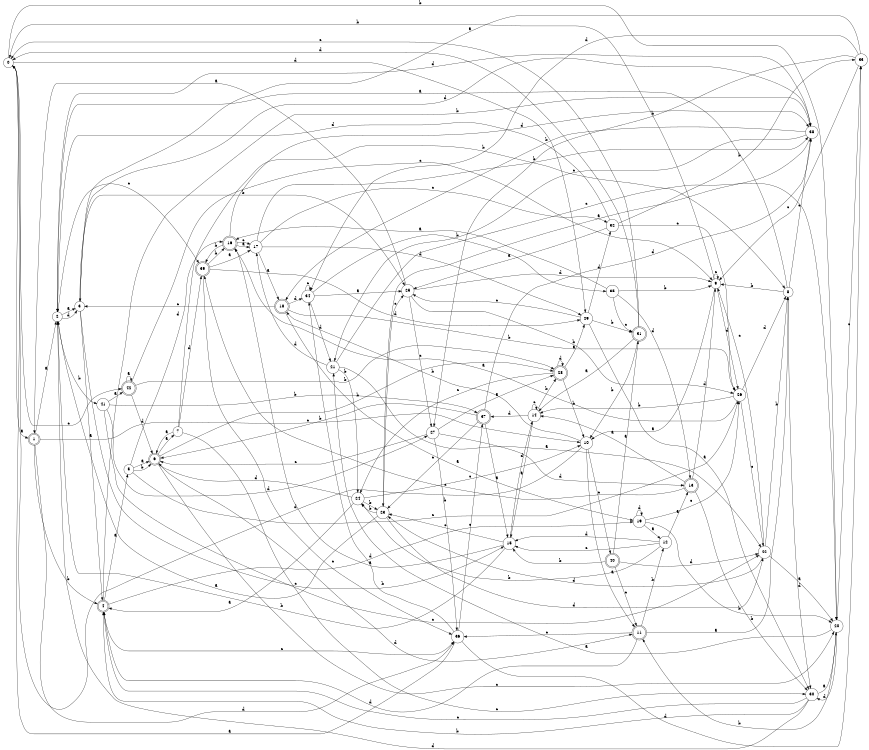 digraph n35_7 {
__start0 [label="" shape="none"];

rankdir=LR;
size="8,5";

s0 [style="filled", color="black", fillcolor="white" shape="circle", label="0"];
s1 [style="rounded,filled", color="black", fillcolor="white" shape="doublecircle", label="1"];
s2 [style="filled", color="black", fillcolor="white" shape="circle", label="2"];
s3 [style="filled", color="black", fillcolor="white" shape="circle", label="3"];
s4 [style="rounded,filled", color="black", fillcolor="white" shape="doublecircle", label="4"];
s5 [style="filled", color="black", fillcolor="white" shape="circle", label="5"];
s6 [style="rounded,filled", color="black", fillcolor="white" shape="doublecircle", label="6"];
s7 [style="filled", color="black", fillcolor="white" shape="circle", label="7"];
s8 [style="filled", color="black", fillcolor="white" shape="circle", label="8"];
s9 [style="filled", color="black", fillcolor="white" shape="circle", label="9"];
s10 [style="filled", color="black", fillcolor="white" shape="circle", label="10"];
s11 [style="rounded,filled", color="black", fillcolor="white" shape="doublecircle", label="11"];
s12 [style="filled", color="black", fillcolor="white" shape="circle", label="12"];
s13 [style="rounded,filled", color="black", fillcolor="white" shape="doublecircle", label="13"];
s14 [style="filled", color="black", fillcolor="white" shape="circle", label="14"];
s15 [style="filled", color="black", fillcolor="white" shape="circle", label="15"];
s16 [style="rounded,filled", color="black", fillcolor="white" shape="doublecircle", label="16"];
s17 [style="filled", color="black", fillcolor="white" shape="circle", label="17"];
s18 [style="rounded,filled", color="black", fillcolor="white" shape="doublecircle", label="18"];
s19 [style="filled", color="black", fillcolor="white" shape="circle", label="19"];
s20 [style="filled", color="black", fillcolor="white" shape="circle", label="20"];
s21 [style="filled", color="black", fillcolor="white" shape="circle", label="21"];
s22 [style="filled", color="black", fillcolor="white" shape="circle", label="22"];
s23 [style="filled", color="black", fillcolor="white" shape="circle", label="23"];
s24 [style="filled", color="black", fillcolor="white" shape="circle", label="24"];
s25 [style="filled", color="black", fillcolor="white" shape="circle", label="25"];
s26 [style="filled", color="black", fillcolor="white" shape="circle", label="26"];
s27 [style="filled", color="black", fillcolor="white" shape="circle", label="27"];
s28 [style="rounded,filled", color="black", fillcolor="white" shape="doublecircle", label="28"];
s29 [style="filled", color="black", fillcolor="white" shape="circle", label="29"];
s30 [style="filled", color="black", fillcolor="white" shape="circle", label="30"];
s31 [style="rounded,filled", color="black", fillcolor="white" shape="doublecircle", label="31"];
s32 [style="filled", color="black", fillcolor="white" shape="circle", label="32"];
s33 [style="filled", color="black", fillcolor="white" shape="circle", label="33"];
s34 [style="filled", color="black", fillcolor="white" shape="circle", label="34"];
s35 [style="filled", color="black", fillcolor="white" shape="circle", label="35"];
s36 [style="filled", color="black", fillcolor="white" shape="circle", label="36"];
s37 [style="rounded,filled", color="black", fillcolor="white" shape="doublecircle", label="37"];
s38 [style="filled", color="black", fillcolor="white" shape="circle", label="38"];
s39 [style="rounded,filled", color="black", fillcolor="white" shape="doublecircle", label="39"];
s40 [style="rounded,filled", color="black", fillcolor="white" shape="doublecircle", label="40"];
s41 [style="filled", color="black", fillcolor="white" shape="circle", label="41"];
s42 [style="rounded,filled", color="black", fillcolor="white" shape="doublecircle", label="42"];
s0 -> s1 [label="a"];
s0 -> s20 [label="b"];
s0 -> s42 [label="c"];
s0 -> s29 [label="d"];
s1 -> s2 [label="a"];
s1 -> s4 [label="b"];
s1 -> s10 [label="c"];
s1 -> s36 [label="d"];
s2 -> s3 [label="a"];
s2 -> s41 [label="b"];
s2 -> s39 [label="c"];
s2 -> s3 [label="d"];
s3 -> s4 [label="a"];
s3 -> s25 [label="b"];
s3 -> s15 [label="c"];
s3 -> s38 [label="d"];
s4 -> s5 [label="a"];
s4 -> s38 [label="b"];
s4 -> s36 [label="c"];
s4 -> s19 [label="d"];
s5 -> s6 [label="a"];
s5 -> s6 [label="b"];
s5 -> s26 [label="c"];
s5 -> s16 [label="d"];
s6 -> s7 [label="a"];
s6 -> s28 [label="b"];
s6 -> s20 [label="c"];
s6 -> s11 [label="d"];
s7 -> s6 [label="a"];
s7 -> s8 [label="b"];
s7 -> s30 [label="c"];
s7 -> s39 [label="d"];
s8 -> s2 [label="a"];
s8 -> s9 [label="b"];
s8 -> s38 [label="c"];
s8 -> s30 [label="d"];
s9 -> s10 [label="a"];
s9 -> s0 [label="b"];
s9 -> s9 [label="c"];
s9 -> s26 [label="d"];
s10 -> s11 [label="a"];
s10 -> s18 [label="b"];
s10 -> s40 [label="c"];
s10 -> s0 [label="d"];
s11 -> s8 [label="a"];
s11 -> s12 [label="b"];
s11 -> s36 [label="c"];
s11 -> s4 [label="d"];
s12 -> s13 [label="a"];
s12 -> s24 [label="b"];
s12 -> s15 [label="c"];
s12 -> s15 [label="d"];
s13 -> s14 [label="a"];
s13 -> s30 [label="b"];
s13 -> s39 [label="c"];
s13 -> s9 [label="d"];
s14 -> s15 [label="a"];
s14 -> s28 [label="b"];
s14 -> s14 [label="c"];
s14 -> s37 [label="d"];
s15 -> s16 [label="a"];
s15 -> s2 [label="b"];
s15 -> s23 [label="c"];
s15 -> s14 [label="d"];
s16 -> s17 [label="a"];
s16 -> s39 [label="b"];
s16 -> s17 [label="c"];
s16 -> s38 [label="d"];
s17 -> s18 [label="a"];
s17 -> s38 [label="b"];
s17 -> s32 [label="c"];
s17 -> s29 [label="d"];
s18 -> s19 [label="a"];
s18 -> s26 [label="b"];
s18 -> s3 [label="c"];
s18 -> s34 [label="d"];
s19 -> s12 [label="a"];
s19 -> s20 [label="b"];
s19 -> s26 [label="c"];
s19 -> s19 [label="d"];
s20 -> s21 [label="a"];
s20 -> s11 [label="b"];
s20 -> s33 [label="c"];
s20 -> s30 [label="d"];
s21 -> s22 [label="a"];
s21 -> s24 [label="b"];
s21 -> s20 [label="c"];
s21 -> s17 [label="d"];
s22 -> s20 [label="a"];
s22 -> s8 [label="b"];
s22 -> s9 [label="c"];
s22 -> s23 [label="d"];
s23 -> s2 [label="a"];
s23 -> s24 [label="b"];
s23 -> s25 [label="c"];
s23 -> s22 [label="d"];
s24 -> s4 [label="a"];
s24 -> s23 [label="b"];
s24 -> s10 [label="c"];
s24 -> s6 [label="d"];
s25 -> s1 [label="a"];
s25 -> s26 [label="b"];
s25 -> s27 [label="c"];
s25 -> s9 [label="d"];
s26 -> s16 [label="a"];
s26 -> s14 [label="b"];
s26 -> s22 [label="c"];
s26 -> s8 [label="d"];
s27 -> s28 [label="a"];
s27 -> s36 [label="b"];
s27 -> s6 [label="c"];
s27 -> s13 [label="d"];
s28 -> s29 [label="a"];
s28 -> s10 [label="b"];
s28 -> s24 [label="c"];
s28 -> s28 [label="d"];
s29 -> s30 [label="a"];
s29 -> s31 [label="b"];
s29 -> s25 [label="c"];
s29 -> s32 [label="d"];
s30 -> s20 [label="a"];
s30 -> s4 [label="b"];
s30 -> s4 [label="c"];
s30 -> s2 [label="d"];
s31 -> s14 [label="a"];
s31 -> s10 [label="b"];
s31 -> s0 [label="c"];
s31 -> s0 [label="d"];
s32 -> s25 [label="a"];
s32 -> s33 [label="b"];
s32 -> s26 [label="c"];
s32 -> s2 [label="d"];
s33 -> s3 [label="a"];
s33 -> s27 [label="b"];
s33 -> s9 [label="c"];
s33 -> s34 [label="d"];
s34 -> s25 [label="a"];
s34 -> s35 [label="b"];
s34 -> s34 [label="c"];
s34 -> s21 [label="d"];
s35 -> s16 [label="a"];
s35 -> s9 [label="b"];
s35 -> s31 [label="c"];
s35 -> s13 [label="d"];
s36 -> s0 [label="a"];
s36 -> s34 [label="b"];
s36 -> s37 [label="c"];
s36 -> s33 [label="d"];
s37 -> s15 [label="a"];
s37 -> s6 [label="b"];
s37 -> s23 [label="c"];
s37 -> s38 [label="d"];
s38 -> s23 [label="a"];
s38 -> s18 [label="b"];
s38 -> s21 [label="c"];
s38 -> s2 [label="d"];
s39 -> s17 [label="a"];
s39 -> s16 [label="b"];
s39 -> s36 [label="c"];
s39 -> s29 [label="d"];
s40 -> s31 [label="a"];
s40 -> s15 [label="b"];
s40 -> s11 [label="c"];
s40 -> s22 [label="d"];
s41 -> s42 [label="a"];
s41 -> s37 [label="b"];
s41 -> s22 [label="c"];
s41 -> s27 [label="d"];
s42 -> s42 [label="a"];
s42 -> s28 [label="b"];
s42 -> s9 [label="c"];
s42 -> s6 [label="d"];

}